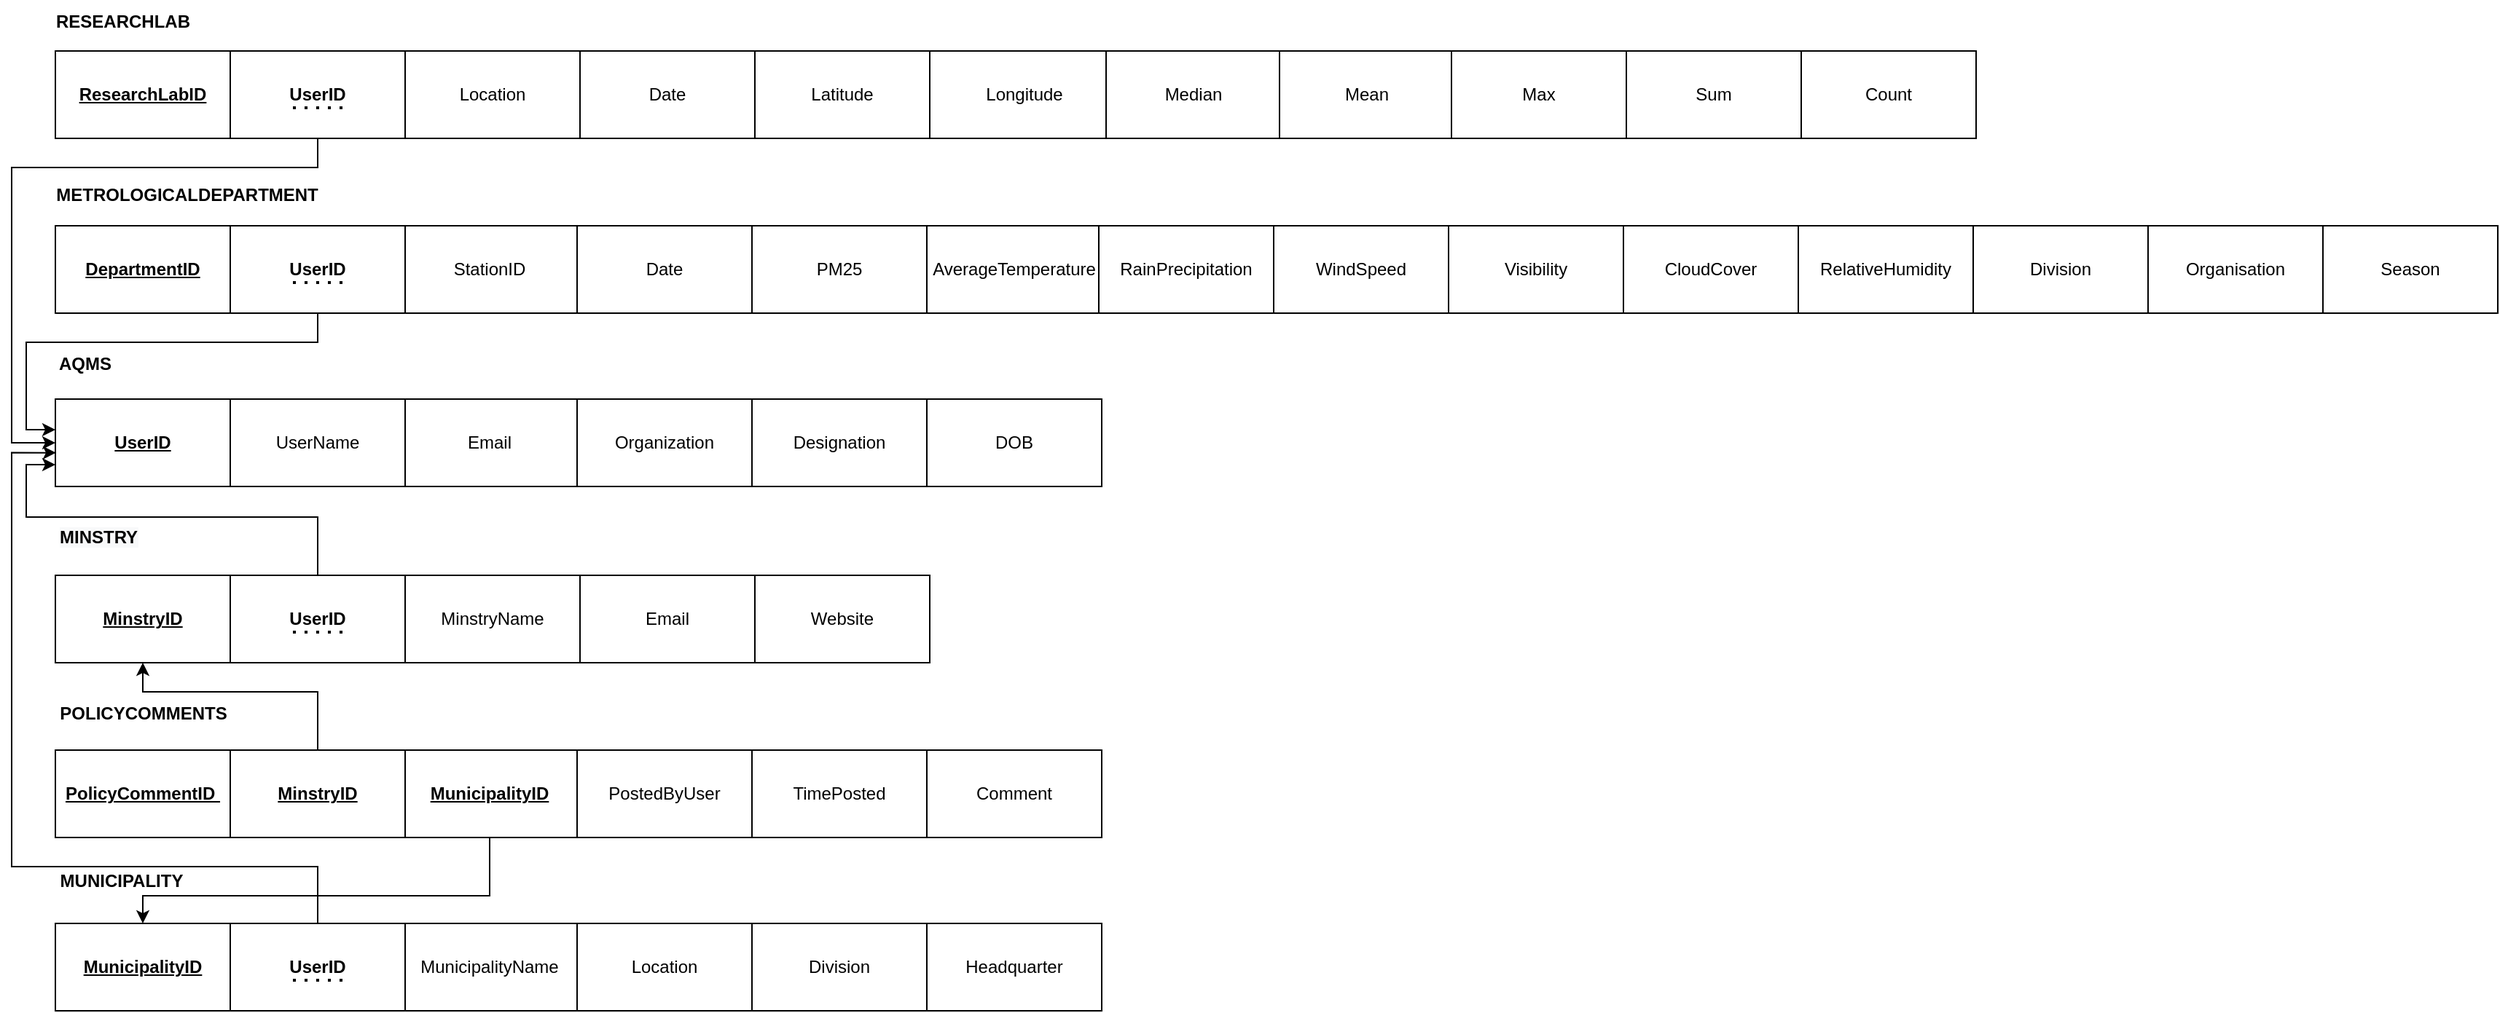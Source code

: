 <mxfile version="20.2.3" type="github">
  <diagram id="rk3kt6hLfGUAzw9A4Ssn" name="Page-1">
    <mxGraphModel dx="1248" dy="661" grid="1" gridSize="10" guides="1" tooltips="1" connect="1" arrows="1" fold="1" page="1" pageScale="1" pageWidth="1900" pageHeight="800" math="0" shadow="0">
      <root>
        <mxCell id="0" />
        <mxCell id="1" parent="0" />
        <mxCell id="ZoIrjNhyJp5aEMFjkI-h-16" style="edgeStyle=orthogonalEdgeStyle;rounded=0;orthogonalLoop=1;jettySize=auto;html=1;entryX=0.995;entryY=0.696;entryDx=0;entryDy=0;entryPerimeter=0;" parent="1" edge="1">
          <mxGeometry relative="1" as="geometry">
            <mxPoint x="834.375" y="354.8" as="targetPoint" />
            <Array as="points">
              <mxPoint x="743" y="300" />
              <mxPoint x="855" y="300" />
              <mxPoint x="855" y="355" />
            </Array>
          </mxGeometry>
        </mxCell>
        <mxCell id="ZoIrjNhyJp5aEMFjkI-h-17" value="&lt;span style=&quot;font-weight: 700; text-align: left; text-decoration-line: underline;&quot;&gt;ResearchLabID&lt;/span&gt;" style="rounded=0;whiteSpace=wrap;html=1;" parent="1" vertex="1">
          <mxGeometry x="80" y="80" width="120" height="60" as="geometry" />
        </mxCell>
        <mxCell id="ZoIrjNhyJp5aEMFjkI-h-18" value="&lt;span style=&quot;font-weight: 700;&quot;&gt;RESEARCHLAB&lt;/span&gt;" style="text;html=1;align=center;verticalAlign=middle;resizable=0;points=[];autosize=1;strokeColor=none;fillColor=none;" parent="1" vertex="1">
          <mxGeometry x="66" y="45" width="120" height="30" as="geometry" />
        </mxCell>
        <mxCell id="ZoIrjNhyJp5aEMFjkI-h-19" value="&lt;span style=&quot;text-align: left;&quot;&gt;Location&lt;/span&gt;" style="rounded=0;whiteSpace=wrap;html=1;" parent="1" vertex="1">
          <mxGeometry x="320" y="80" width="120" height="60" as="geometry" />
        </mxCell>
        <mxCell id="ZoIrjNhyJp5aEMFjkI-h-20" value="&lt;span style=&quot;text-align: left;&quot;&gt;Date&lt;/span&gt;" style="rounded=0;whiteSpace=wrap;html=1;" parent="1" vertex="1">
          <mxGeometry x="440" y="80" width="120" height="60" as="geometry" />
        </mxCell>
        <mxCell id="ZoIrjNhyJp5aEMFjkI-h-21" value="&lt;span style=&quot;text-align: left;&quot;&gt;Latitude&lt;/span&gt;" style="rounded=0;whiteSpace=wrap;html=1;" parent="1" vertex="1">
          <mxGeometry x="560" y="80" width="120" height="60" as="geometry" />
        </mxCell>
        <mxCell id="ZoIrjNhyJp5aEMFjkI-h-22" value="&lt;span style=&quot;text-align: left;&quot;&gt;Longitude&lt;/span&gt;" style="rounded=0;whiteSpace=wrap;html=1;" parent="1" vertex="1">
          <mxGeometry x="680" y="80" width="130" height="60" as="geometry" />
        </mxCell>
        <mxCell id="ZoIrjNhyJp5aEMFjkI-h-23" value="&lt;span style=&quot;text-align: left;&quot;&gt;Median&lt;/span&gt;" style="rounded=0;whiteSpace=wrap;html=1;" parent="1" vertex="1">
          <mxGeometry x="801" y="80" width="120" height="60" as="geometry" />
        </mxCell>
        <mxCell id="ZoIrjNhyJp5aEMFjkI-h-24" value="&lt;span style=&quot;text-align: left;&quot;&gt;Mean&lt;/span&gt;" style="rounded=0;whiteSpace=wrap;html=1;" parent="1" vertex="1">
          <mxGeometry x="920" y="80" width="120" height="60" as="geometry" />
        </mxCell>
        <mxCell id="ZoIrjNhyJp5aEMFjkI-h-25" value="&lt;span style=&quot;text-align: left;&quot;&gt;Max&lt;/span&gt;" style="rounded=0;whiteSpace=wrap;html=1;" parent="1" vertex="1">
          <mxGeometry x="1038" y="80" width="120" height="60" as="geometry" />
        </mxCell>
        <mxCell id="ZoIrjNhyJp5aEMFjkI-h-26" value="&lt;span style=&quot;text-align: left;&quot;&gt;Sum&lt;/span&gt;" style="rounded=0;whiteSpace=wrap;html=1;" parent="1" vertex="1">
          <mxGeometry x="1158" y="80" width="120" height="60" as="geometry" />
        </mxCell>
        <mxCell id="ZoIrjNhyJp5aEMFjkI-h-27" value="&lt;span style=&quot;text-align: left;&quot;&gt;Count&lt;/span&gt;" style="rounded=0;whiteSpace=wrap;html=1;" parent="1" vertex="1">
          <mxGeometry x="1278" y="80" width="120" height="60" as="geometry" />
        </mxCell>
        <mxCell id="ZoIrjNhyJp5aEMFjkI-h-28" value="&lt;span style=&quot;font-weight: 700; text-align: left; text-decoration-line: underline;&quot;&gt;DepartmentID&lt;/span&gt;" style="rounded=0;whiteSpace=wrap;html=1;" parent="1" vertex="1">
          <mxGeometry x="80" y="200" width="120" height="60" as="geometry" />
        </mxCell>
        <mxCell id="ZoIrjNhyJp5aEMFjkI-h-29" value="&lt;span style=&quot;font-weight: 700;&quot;&gt;METROLOGICALDEPARTMENT&lt;/span&gt;" style="text;html=1;align=center;verticalAlign=middle;resizable=0;points=[];autosize=1;strokeColor=none;fillColor=none;" parent="1" vertex="1">
          <mxGeometry x="70" y="164" width="200" height="30" as="geometry" />
        </mxCell>
        <mxCell id="ZoIrjNhyJp5aEMFjkI-h-30" value="&lt;span style=&quot;text-align: left;&quot;&gt;StationID&lt;/span&gt;" style="rounded=0;whiteSpace=wrap;html=1;" parent="1" vertex="1">
          <mxGeometry x="318" y="200" width="120" height="60" as="geometry" />
        </mxCell>
        <mxCell id="ZoIrjNhyJp5aEMFjkI-h-31" value="&lt;span style=&quot;text-align: left;&quot;&gt;Date&lt;/span&gt;" style="rounded=0;whiteSpace=wrap;html=1;" parent="1" vertex="1">
          <mxGeometry x="438" y="200" width="120" height="60" as="geometry" />
        </mxCell>
        <mxCell id="ZoIrjNhyJp5aEMFjkI-h-32" value="&lt;span style=&quot;text-align: left;&quot;&gt;PM25&lt;/span&gt;" style="rounded=0;whiteSpace=wrap;html=1;" parent="1" vertex="1">
          <mxGeometry x="558" y="200" width="120" height="60" as="geometry" />
        </mxCell>
        <mxCell id="ZoIrjNhyJp5aEMFjkI-h-33" value="&lt;span style=&quot;text-align: left;&quot;&gt;AverageTemperature&lt;/span&gt;" style="rounded=0;whiteSpace=wrap;html=1;" parent="1" vertex="1">
          <mxGeometry x="678" y="200" width="120" height="60" as="geometry" />
        </mxCell>
        <mxCell id="ZoIrjNhyJp5aEMFjkI-h-34" value="&lt;span style=&quot;text-align: left;&quot;&gt;RainPrecipitation&lt;/span&gt;" style="rounded=0;whiteSpace=wrap;html=1;" parent="1" vertex="1">
          <mxGeometry x="796" y="200" width="120" height="60" as="geometry" />
        </mxCell>
        <mxCell id="ZoIrjNhyJp5aEMFjkI-h-35" value="&lt;span style=&quot;text-align: left;&quot;&gt;WindSpeed&lt;/span&gt;" style="rounded=0;whiteSpace=wrap;html=1;" parent="1" vertex="1">
          <mxGeometry x="916" y="200" width="120" height="60" as="geometry" />
        </mxCell>
        <mxCell id="ZoIrjNhyJp5aEMFjkI-h-36" value="&lt;span style=&quot;text-align: left;&quot;&gt;Visibility&lt;/span&gt;" style="rounded=0;whiteSpace=wrap;html=1;" parent="1" vertex="1">
          <mxGeometry x="1036" y="200" width="120" height="60" as="geometry" />
        </mxCell>
        <mxCell id="ZoIrjNhyJp5aEMFjkI-h-38" value="&lt;span style=&quot;text-align: left;&quot;&gt;CloudCover&lt;/span&gt;" style="rounded=0;whiteSpace=wrap;html=1;" parent="1" vertex="1">
          <mxGeometry x="1156" y="200" width="120" height="60" as="geometry" />
        </mxCell>
        <mxCell id="ZoIrjNhyJp5aEMFjkI-h-119" style="edgeStyle=orthogonalEdgeStyle;rounded=0;orthogonalLoop=1;jettySize=auto;html=1;exitX=0.5;exitY=1;exitDx=0;exitDy=0;entryX=0;entryY=0.5;entryDx=0;entryDy=0;fontSize=12;" parent="1" source="ZoIrjNhyJp5aEMFjkI-h-39" target="ZoIrjNhyJp5aEMFjkI-h-47" edge="1">
          <mxGeometry relative="1" as="geometry">
            <Array as="points">
              <mxPoint x="260" y="160" />
              <mxPoint x="50" y="160" />
              <mxPoint x="50" y="349" />
            </Array>
          </mxGeometry>
        </mxCell>
        <mxCell id="ZoIrjNhyJp5aEMFjkI-h-39" value="&lt;span style=&quot;font-weight: 700; text-align: left;&quot;&gt;UserID&lt;/span&gt;" style="rounded=0;whiteSpace=wrap;html=1;" parent="1" vertex="1">
          <mxGeometry x="200" y="80" width="120" height="60" as="geometry" />
        </mxCell>
        <mxCell id="ZoIrjNhyJp5aEMFjkI-h-42" value="" style="endArrow=none;dashed=1;html=1;dashPattern=1 3;strokeWidth=2;rounded=0;" parent="1" edge="1">
          <mxGeometry width="50" height="50" relative="1" as="geometry">
            <mxPoint x="243" y="119" as="sourcePoint" />
            <mxPoint x="283" y="119" as="targetPoint" />
          </mxGeometry>
        </mxCell>
        <mxCell id="ZoIrjNhyJp5aEMFjkI-h-120" style="edgeStyle=orthogonalEdgeStyle;rounded=0;orthogonalLoop=1;jettySize=auto;html=1;exitX=0.5;exitY=1;exitDx=0;exitDy=0;entryX=0;entryY=0.35;entryDx=0;entryDy=0;entryPerimeter=0;fontSize=12;" parent="1" source="ZoIrjNhyJp5aEMFjkI-h-44" target="ZoIrjNhyJp5aEMFjkI-h-47" edge="1">
          <mxGeometry relative="1" as="geometry">
            <Array as="points">
              <mxPoint x="260" y="280" />
              <mxPoint x="60" y="280" />
              <mxPoint x="60" y="340" />
            </Array>
          </mxGeometry>
        </mxCell>
        <mxCell id="ZoIrjNhyJp5aEMFjkI-h-44" value="&lt;span style=&quot;font-weight: 700; text-align: left;&quot;&gt;UserID&lt;/span&gt;" style="rounded=0;whiteSpace=wrap;html=1;" parent="1" vertex="1">
          <mxGeometry x="200" y="200" width="120" height="60" as="geometry" />
        </mxCell>
        <mxCell id="ZoIrjNhyJp5aEMFjkI-h-45" value="" style="endArrow=none;dashed=1;html=1;dashPattern=1 3;strokeWidth=2;rounded=0;" parent="1" edge="1">
          <mxGeometry width="50" height="50" relative="1" as="geometry">
            <mxPoint x="243" y="239" as="sourcePoint" />
            <mxPoint x="283" y="239" as="targetPoint" />
          </mxGeometry>
        </mxCell>
        <mxCell id="ZoIrjNhyJp5aEMFjkI-h-47" value="&lt;span style=&quot;font-weight: 700; text-align: left; text-decoration-line: underline;&quot;&gt;UserID&lt;/span&gt;" style="rounded=0;whiteSpace=wrap;html=1;" parent="1" vertex="1">
          <mxGeometry x="80" y="319" width="120" height="60" as="geometry" />
        </mxCell>
        <mxCell id="ZoIrjNhyJp5aEMFjkI-h-48" value="&lt;span style=&quot;font-weight: 700;&quot;&gt;AQMS&lt;/span&gt;" style="text;html=1;align=center;verticalAlign=middle;resizable=0;points=[];autosize=1;strokeColor=none;fillColor=none;" parent="1" vertex="1">
          <mxGeometry x="70" y="280" width="60" height="30" as="geometry" />
        </mxCell>
        <mxCell id="ZoIrjNhyJp5aEMFjkI-h-49" value="&lt;span style=&quot;text-align: left;&quot;&gt;Email&lt;/span&gt;" style="rounded=0;whiteSpace=wrap;html=1;" parent="1" vertex="1">
          <mxGeometry x="318" y="319" width="120" height="60" as="geometry" />
        </mxCell>
        <mxCell id="ZoIrjNhyJp5aEMFjkI-h-50" value="&lt;span style=&quot;text-align: left;&quot;&gt;Organization&lt;/span&gt;" style="rounded=0;whiteSpace=wrap;html=1;" parent="1" vertex="1">
          <mxGeometry x="438" y="319" width="120" height="60" as="geometry" />
        </mxCell>
        <mxCell id="ZoIrjNhyJp5aEMFjkI-h-51" value="&lt;span style=&quot;text-align: left;&quot;&gt;Designation&lt;/span&gt;" style="rounded=0;whiteSpace=wrap;html=1;" parent="1" vertex="1">
          <mxGeometry x="558" y="319" width="120" height="60" as="geometry" />
        </mxCell>
        <mxCell id="ZoIrjNhyJp5aEMFjkI-h-52" value="&lt;span style=&quot;text-align: left;&quot;&gt;DOB&lt;/span&gt;" style="rounded=0;whiteSpace=wrap;html=1;" parent="1" vertex="1">
          <mxGeometry x="678" y="319" width="120" height="60" as="geometry" />
        </mxCell>
        <mxCell id="ZoIrjNhyJp5aEMFjkI-h-57" value="&lt;span style=&quot;text-align: left;&quot;&gt;UserName&lt;/span&gt;" style="rounded=0;whiteSpace=wrap;html=1;" parent="1" vertex="1">
          <mxGeometry x="200" y="319" width="120" height="60" as="geometry" />
        </mxCell>
        <mxCell id="ZoIrjNhyJp5aEMFjkI-h-71" value="&lt;span style=&quot;font-weight: 700; text-align: left; text-decoration-line: underline;&quot;&gt;MinstryID&lt;/span&gt;" style="rounded=0;whiteSpace=wrap;html=1;" parent="1" vertex="1">
          <mxGeometry x="80" y="440" width="120" height="60" as="geometry" />
        </mxCell>
        <mxCell id="ZoIrjNhyJp5aEMFjkI-h-73" value="&lt;span style=&quot;text-align: left;&quot;&gt;MinstryName&lt;/span&gt;" style="rounded=0;whiteSpace=wrap;html=1;" parent="1" vertex="1">
          <mxGeometry x="320" y="440" width="120" height="60" as="geometry" />
        </mxCell>
        <mxCell id="ZoIrjNhyJp5aEMFjkI-h-74" value="&lt;span style=&quot;text-align: left;&quot;&gt;Email&lt;/span&gt;" style="rounded=0;whiteSpace=wrap;html=1;" parent="1" vertex="1">
          <mxGeometry x="440" y="440" width="120" height="60" as="geometry" />
        </mxCell>
        <mxCell id="ZoIrjNhyJp5aEMFjkI-h-75" value="&lt;span style=&quot;text-align: left;&quot;&gt;Website&lt;/span&gt;" style="rounded=0;whiteSpace=wrap;html=1;" parent="1" vertex="1">
          <mxGeometry x="560" y="440" width="120" height="60" as="geometry" />
        </mxCell>
        <mxCell id="ZoIrjNhyJp5aEMFjkI-h-82" value="&lt;span style=&quot;font-weight: 700; text-align: left; text-decoration-line: underline;&quot;&gt;PolicyCommentID&amp;nbsp;&lt;/span&gt;" style="rounded=0;whiteSpace=wrap;html=1;" parent="1" vertex="1">
          <mxGeometry x="80" y="560" width="120" height="60" as="geometry" />
        </mxCell>
        <mxCell id="ZoIrjNhyJp5aEMFjkI-h-122" style="edgeStyle=orthogonalEdgeStyle;rounded=0;orthogonalLoop=1;jettySize=auto;html=1;exitX=0.5;exitY=1;exitDx=0;exitDy=0;entryX=0.5;entryY=0;entryDx=0;entryDy=0;fontSize=12;" parent="1" source="ZoIrjNhyJp5aEMFjkI-h-84" target="ZoIrjNhyJp5aEMFjkI-h-97" edge="1">
          <mxGeometry relative="1" as="geometry">
            <Array as="points">
              <mxPoint x="378" y="660" />
              <mxPoint x="140" y="660" />
            </Array>
          </mxGeometry>
        </mxCell>
        <mxCell id="ZoIrjNhyJp5aEMFjkI-h-84" value="&lt;span style=&quot;font-weight: 700; text-align: left; text-decoration-line: underline;&quot;&gt;MunicipalityID&lt;/span&gt;" style="rounded=0;whiteSpace=wrap;html=1;" parent="1" vertex="1">
          <mxGeometry x="318" y="560" width="120" height="60" as="geometry" />
        </mxCell>
        <mxCell id="ZoIrjNhyJp5aEMFjkI-h-85" value="&lt;span style=&quot;text-align: left;&quot;&gt;PostedByUser&lt;/span&gt;" style="rounded=0;whiteSpace=wrap;html=1;" parent="1" vertex="1">
          <mxGeometry x="438" y="560" width="120" height="60" as="geometry" />
        </mxCell>
        <mxCell id="ZoIrjNhyJp5aEMFjkI-h-86" value="&lt;span style=&quot;text-align: left;&quot;&gt;TimePosted&lt;/span&gt;" style="rounded=0;whiteSpace=wrap;html=1;" parent="1" vertex="1">
          <mxGeometry x="558" y="560" width="120" height="60" as="geometry" />
        </mxCell>
        <mxCell id="ZoIrjNhyJp5aEMFjkI-h-87" value="&lt;span style=&quot;text-align: left;&quot;&gt;Comment&lt;/span&gt;" style="rounded=0;whiteSpace=wrap;html=1;" parent="1" vertex="1">
          <mxGeometry x="678" y="560" width="120" height="60" as="geometry" />
        </mxCell>
        <mxCell id="ZoIrjNhyJp5aEMFjkI-h-117" style="edgeStyle=orthogonalEdgeStyle;rounded=0;orthogonalLoop=1;jettySize=auto;html=1;exitX=0.5;exitY=0;exitDx=0;exitDy=0;entryX=0;entryY=0.75;entryDx=0;entryDy=0;fontSize=12;" parent="1" source="ZoIrjNhyJp5aEMFjkI-h-93" target="ZoIrjNhyJp5aEMFjkI-h-47" edge="1">
          <mxGeometry relative="1" as="geometry">
            <Array as="points">
              <mxPoint x="260" y="400" />
              <mxPoint x="60" y="400" />
              <mxPoint x="60" y="364" />
            </Array>
          </mxGeometry>
        </mxCell>
        <mxCell id="ZoIrjNhyJp5aEMFjkI-h-93" value="&lt;span style=&quot;font-weight: 700; text-align: left;&quot;&gt;UserID&lt;/span&gt;" style="rounded=0;whiteSpace=wrap;html=1;" parent="1" vertex="1">
          <mxGeometry x="200" y="440" width="120" height="60" as="geometry" />
        </mxCell>
        <mxCell id="ZoIrjNhyJp5aEMFjkI-h-94" value="" style="endArrow=none;dashed=1;html=1;dashPattern=1 3;strokeWidth=2;rounded=0;" parent="1" edge="1">
          <mxGeometry width="50" height="50" relative="1" as="geometry">
            <mxPoint x="243" y="479" as="sourcePoint" />
            <mxPoint x="283" y="479" as="targetPoint" />
          </mxGeometry>
        </mxCell>
        <mxCell id="ZoIrjNhyJp5aEMFjkI-h-121" style="edgeStyle=orthogonalEdgeStyle;rounded=0;orthogonalLoop=1;jettySize=auto;html=1;exitX=0.5;exitY=0;exitDx=0;exitDy=0;entryX=0.5;entryY=1;entryDx=0;entryDy=0;fontSize=12;" parent="1" source="ZoIrjNhyJp5aEMFjkI-h-95" target="ZoIrjNhyJp5aEMFjkI-h-71" edge="1">
          <mxGeometry relative="1" as="geometry">
            <Array as="points">
              <mxPoint x="260" y="520" />
              <mxPoint x="140" y="520" />
            </Array>
          </mxGeometry>
        </mxCell>
        <mxCell id="ZoIrjNhyJp5aEMFjkI-h-95" value="&lt;span style=&quot;font-weight: 700; text-align: left; text-decoration-line: underline;&quot;&gt;MinstryID&lt;/span&gt;" style="rounded=0;whiteSpace=wrap;html=1;" parent="1" vertex="1">
          <mxGeometry x="200" y="560" width="120" height="60" as="geometry" />
        </mxCell>
        <mxCell id="ZoIrjNhyJp5aEMFjkI-h-97" value="&lt;span style=&quot;font-weight: 700; text-align: left; text-decoration-line: underline;&quot;&gt;MunicipalityID&lt;/span&gt;" style="rounded=0;whiteSpace=wrap;html=1;" parent="1" vertex="1">
          <mxGeometry x="80" y="679" width="120" height="60" as="geometry" />
        </mxCell>
        <mxCell id="ZoIrjNhyJp5aEMFjkI-h-98" value="&lt;b style=&quot;&quot;&gt;&lt;font style=&quot;font-size: 12px;&quot;&gt;POLICYCOMMENTS&lt;/font&gt;&lt;/b&gt;" style="text;html=1;align=center;verticalAlign=middle;resizable=0;points=[];autosize=1;strokeColor=none;fillColor=none;" parent="1" vertex="1">
          <mxGeometry x="70" y="520" width="140" height="30" as="geometry" />
        </mxCell>
        <mxCell id="ZoIrjNhyJp5aEMFjkI-h-99" value="&lt;span style=&quot;text-align: left;&quot;&gt;MunicipalityName&lt;/span&gt;" style="rounded=0;whiteSpace=wrap;html=1;" parent="1" vertex="1">
          <mxGeometry x="318" y="679" width="120" height="60" as="geometry" />
        </mxCell>
        <mxCell id="ZoIrjNhyJp5aEMFjkI-h-100" value="&lt;span style=&quot;text-align: left;&quot;&gt;Location&lt;/span&gt;" style="rounded=0;whiteSpace=wrap;html=1;" parent="1" vertex="1">
          <mxGeometry x="438" y="679" width="120" height="60" as="geometry" />
        </mxCell>
        <mxCell id="ZoIrjNhyJp5aEMFjkI-h-101" value="&lt;span style=&quot;text-align: left;&quot;&gt;Division&lt;/span&gt;" style="rounded=0;whiteSpace=wrap;html=1;" parent="1" vertex="1">
          <mxGeometry x="558" y="679" width="120" height="60" as="geometry" />
        </mxCell>
        <mxCell id="ZoIrjNhyJp5aEMFjkI-h-102" value="&lt;span style=&quot;text-align: left;&quot;&gt;Headquarter&lt;/span&gt;" style="rounded=0;whiteSpace=wrap;html=1;" parent="1" vertex="1">
          <mxGeometry x="678" y="679" width="120" height="60" as="geometry" />
        </mxCell>
        <mxCell id="ZoIrjNhyJp5aEMFjkI-h-118" style="edgeStyle=orthogonalEdgeStyle;rounded=0;orthogonalLoop=1;jettySize=auto;html=1;exitX=0.5;exitY=0;exitDx=0;exitDy=0;fontSize=12;entryX=0.004;entryY=0.614;entryDx=0;entryDy=0;entryPerimeter=0;" parent="1" source="ZoIrjNhyJp5aEMFjkI-h-107" target="ZoIrjNhyJp5aEMFjkI-h-47" edge="1">
          <mxGeometry relative="1" as="geometry">
            <mxPoint x="50" y="360" as="targetPoint" />
            <Array as="points">
              <mxPoint x="260" y="640" />
              <mxPoint x="50" y="640" />
              <mxPoint x="50" y="356" />
            </Array>
          </mxGeometry>
        </mxCell>
        <mxCell id="ZoIrjNhyJp5aEMFjkI-h-107" value="&lt;span style=&quot;font-weight: 700; text-align: left;&quot;&gt;UserID&lt;/span&gt;" style="rounded=0;whiteSpace=wrap;html=1;" parent="1" vertex="1">
          <mxGeometry x="200" y="679" width="120" height="60" as="geometry" />
        </mxCell>
        <mxCell id="ZoIrjNhyJp5aEMFjkI-h-108" value="" style="endArrow=none;dashed=1;html=1;dashPattern=1 3;strokeWidth=2;rounded=0;" parent="1" edge="1">
          <mxGeometry width="50" height="50" relative="1" as="geometry">
            <mxPoint x="243" y="718" as="sourcePoint" />
            <mxPoint x="283" y="718" as="targetPoint" />
          </mxGeometry>
        </mxCell>
        <mxCell id="ZoIrjNhyJp5aEMFjkI-h-109" value="&lt;span style=&quot;color: rgb(0, 0, 0); font-family: Helvetica; font-size: 12px; font-style: normal; font-variant-ligatures: normal; font-variant-caps: normal; font-weight: 700; letter-spacing: normal; orphans: 2; text-align: center; text-indent: 0px; text-transform: none; widows: 2; word-spacing: 0px; -webkit-text-stroke-width: 0px; background-color: rgb(248, 249, 250); text-decoration-thickness: initial; text-decoration-style: initial; text-decoration-color: initial; float: none; display: inline !important;&quot;&gt;MINSTRY&lt;/span&gt;" style="text;whiteSpace=wrap;html=1;" parent="1" vertex="1">
          <mxGeometry x="81" y="400" width="90" height="40" as="geometry" />
        </mxCell>
        <mxCell id="ZoIrjNhyJp5aEMFjkI-h-110" value="&lt;span style=&quot;font-weight: 700;&quot;&gt;MUNICIPALITY&lt;/span&gt;" style="text;html=1;align=center;verticalAlign=middle;resizable=0;points=[];autosize=1;strokeColor=none;fillColor=none;fontSize=12;" parent="1" vertex="1">
          <mxGeometry x="70" y="635" width="110" height="30" as="geometry" />
        </mxCell>
        <mxCell id="ZoIrjNhyJp5aEMFjkI-h-111" value="&lt;span style=&quot;text-align: left;&quot;&gt;RelativeHumidity&lt;/span&gt;" style="rounded=0;whiteSpace=wrap;html=1;" parent="1" vertex="1">
          <mxGeometry x="1276" y="200" width="120" height="60" as="geometry" />
        </mxCell>
        <mxCell id="ZoIrjNhyJp5aEMFjkI-h-112" value="&lt;span style=&quot;text-align: left;&quot;&gt;Division&lt;/span&gt;" style="rounded=0;whiteSpace=wrap;html=1;" parent="1" vertex="1">
          <mxGeometry x="1396" y="200" width="120" height="60" as="geometry" />
        </mxCell>
        <mxCell id="ZoIrjNhyJp5aEMFjkI-h-113" value="&lt;span style=&quot;text-align: left;&quot;&gt;Organisation&lt;/span&gt;" style="rounded=0;whiteSpace=wrap;html=1;" parent="1" vertex="1">
          <mxGeometry x="1516" y="200" width="120" height="60" as="geometry" />
        </mxCell>
        <mxCell id="ZoIrjNhyJp5aEMFjkI-h-114" value="&lt;span style=&quot;text-align: left;&quot;&gt;Season&lt;/span&gt;" style="rounded=0;whiteSpace=wrap;html=1;" parent="1" vertex="1">
          <mxGeometry x="1636" y="200" width="120" height="60" as="geometry" />
        </mxCell>
      </root>
    </mxGraphModel>
  </diagram>
</mxfile>
